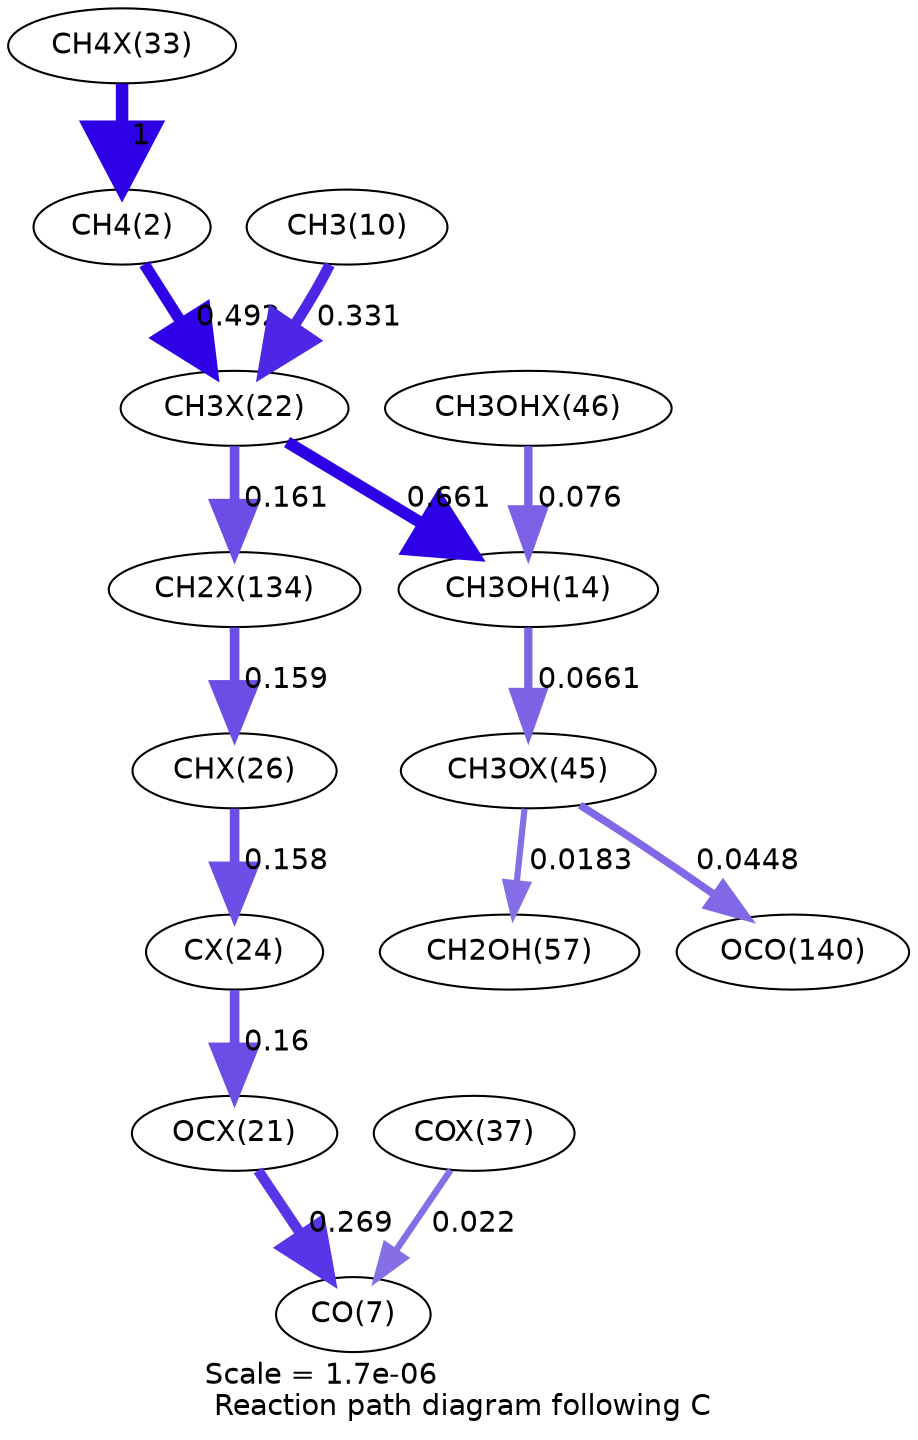 digraph reaction_paths {
center=1;
s53 -> s4[fontname="Helvetica", penwidth=6, arrowsize=3, color="0.7, 1.5, 0.9"
, label=" 1"];
s4 -> s47[fontname="Helvetica", penwidth=5.46, arrowsize=2.73, color="0.7, 0.992, 0.9"
, label=" 0.492"];
s12 -> s47[fontname="Helvetica", penwidth=5.17, arrowsize=2.58, color="0.7, 0.831, 0.9"
, label=" 0.331"];
s47 -> s16[fontname="Helvetica", penwidth=5.69, arrowsize=2.84, color="0.7, 1.16, 0.9"
, label=" 0.661"];
s47 -> s68[fontname="Helvetica", penwidth=4.62, arrowsize=2.31, color="0.7, 0.661, 0.9"
, label=" 0.161"];
s64 -> s16[fontname="Helvetica", penwidth=4.05, arrowsize=2.03, color="0.7, 0.576, 0.9"
, label=" 0.076"];
s16 -> s63[fontname="Helvetica", penwidth=3.95, arrowsize=1.97, color="0.7, 0.566, 0.9"
, label=" 0.0661"];
s68 -> s51[fontname="Helvetica", penwidth=4.61, arrowsize=2.31, color="0.7, 0.659, 0.9"
, label=" 0.159"];
s51 -> s49[fontname="Helvetica", penwidth=4.6, arrowsize=2.3, color="0.7, 0.658, 0.9"
, label=" 0.158"];
s63 -> s31[fontname="Helvetica", penwidth=3.65, arrowsize=1.83, color="0.7, 0.545, 0.9"
, label=" 0.0448"];
s63 -> s25[fontname="Helvetica", penwidth=2.98, arrowsize=1.49, color="0.7, 0.518, 0.9"
, label=" 0.0183"];
s46 -> s9[fontname="Helvetica", penwidth=5.01, arrowsize=2.5, color="0.7, 0.769, 0.9"
, label=" 0.269"];
s57 -> s9[fontname="Helvetica", penwidth=3.12, arrowsize=1.56, color="0.7, 0.522, 0.9"
, label=" 0.022"];
s49 -> s46[fontname="Helvetica", penwidth=4.61, arrowsize=2.31, color="0.7, 0.66, 0.9"
, label=" 0.16"];
s4 [ fontname="Helvetica", label="CH4(2)"];
s9 [ fontname="Helvetica", label="CO(7)"];
s12 [ fontname="Helvetica", label="CH3(10)"];
s16 [ fontname="Helvetica", label="CH3OH(14)"];
s25 [ fontname="Helvetica", label="CH2OH(57)"];
s31 [ fontname="Helvetica", label="OCO(140)"];
s46 [ fontname="Helvetica", label="OCX(21)"];
s47 [ fontname="Helvetica", label="CH3X(22)"];
s49 [ fontname="Helvetica", label="CX(24)"];
s51 [ fontname="Helvetica", label="CHX(26)"];
s53 [ fontname="Helvetica", label="CH4X(33)"];
s57 [ fontname="Helvetica", label="COX(37)"];
s63 [ fontname="Helvetica", label="CH3OX(45)"];
s64 [ fontname="Helvetica", label="CH3OHX(46)"];
s68 [ fontname="Helvetica", label="CH2X(134)"];
 label = "Scale = 1.7e-06\l Reaction path diagram following C";
 fontname = "Helvetica";
}
